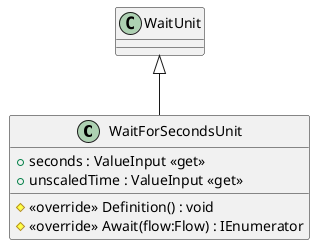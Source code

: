 @startuml
class WaitForSecondsUnit {
    + seconds : ValueInput <<get>>
    + unscaledTime : ValueInput <<get>>
    # <<override>> Definition() : void
    # <<override>> Await(flow:Flow) : IEnumerator
}
WaitUnit <|-- WaitForSecondsUnit
@enduml
